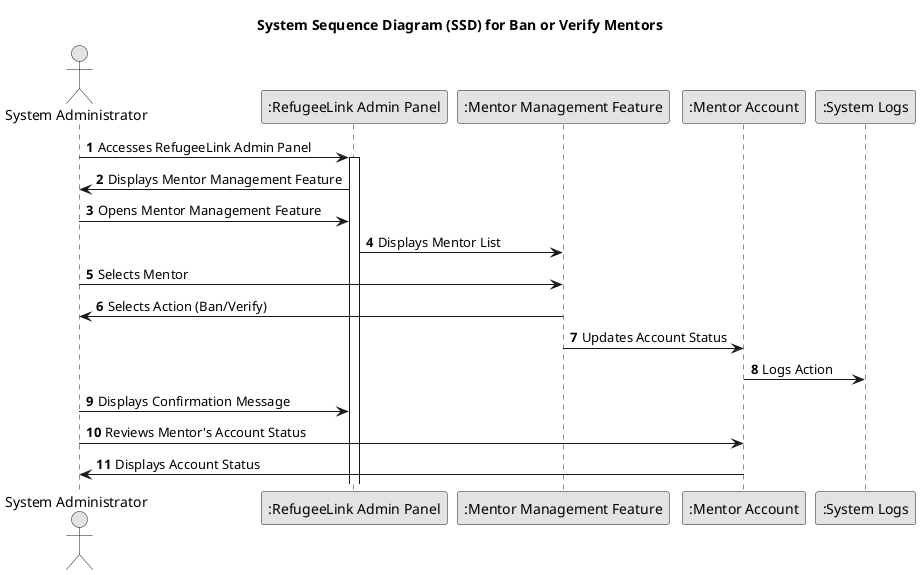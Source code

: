 @startuml
skinparam monochrome true
skinparam packageStyle rectangle
skinparam shadowing false

title System Sequence Diagram (SSD) for Ban or Verify Mentors

autonumber

actor "System Administrator" as Admin
participant ":RefugeeLink Admin Panel" as Panel
participant ":Mentor Management Feature" as Management
participant ":Mentor Account" as Account
participant ":System Logs" as Logs

Admin -> Panel : Accesses RefugeeLink Admin Panel
activate Panel
Panel -> Admin : Displays Mentor Management Feature
Admin -> Panel : Opens Mentor Management Feature
Panel -> Management : Displays Mentor List
Admin -> Management : Selects Mentor
Management -> Admin : Selects Action (Ban/Verify)
Management -> Account : Updates Account Status
Account -> Logs : Logs Action
Admin -> Panel : Displays Confirmation Message
Admin -> Account : Reviews Mentor's Account Status
Account -> Admin : Displays Account Status

@enduml
